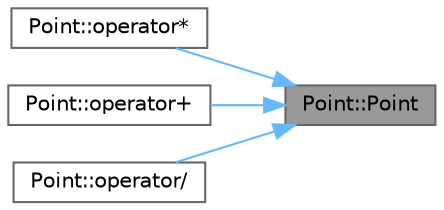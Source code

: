 digraph "Point::Point"
{
 // LATEX_PDF_SIZE
  bgcolor="transparent";
  edge [fontname=Helvetica,fontsize=10,labelfontname=Helvetica,labelfontsize=10];
  node [fontname=Helvetica,fontsize=10,shape=box,height=0.2,width=0.4];
  rankdir="RL";
  Node1 [id="Node000001",label="Point::Point",height=0.2,width=0.4,color="gray40", fillcolor="grey60", style="filled", fontcolor="black",tooltip=" "];
  Node1 -> Node2 [id="edge1_Node000001_Node000002",dir="back",color="steelblue1",style="solid",tooltip=" "];
  Node2 [id="Node000002",label="Point::operator*",height=0.2,width=0.4,color="grey40", fillcolor="white", style="filled",URL="$struct_point.html#a8266fb8c237cbe4d24918d5fb35d5d31",tooltip=" "];
  Node1 -> Node3 [id="edge2_Node000001_Node000003",dir="back",color="steelblue1",style="solid",tooltip=" "];
  Node3 [id="Node000003",label="Point::operator+",height=0.2,width=0.4,color="grey40", fillcolor="white", style="filled",URL="$struct_point.html#ac25633bb2a4df8363843a50a1966399d",tooltip=" "];
  Node1 -> Node4 [id="edge3_Node000001_Node000004",dir="back",color="steelblue1",style="solid",tooltip=" "];
  Node4 [id="Node000004",label="Point::operator/",height=0.2,width=0.4,color="grey40", fillcolor="white", style="filled",URL="$struct_point.html#a461dbaf1b6025f3dc9268cfbdb8ec5a5",tooltip=" "];
}
